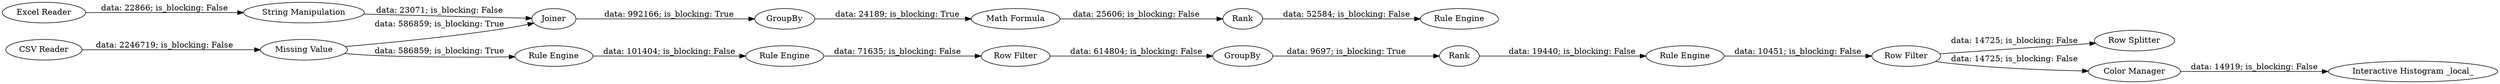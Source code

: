 digraph {
	"8005437692156181030_2" [label="Excel Reader"]
	"8005437692156181030_2118" [label="Row Splitter"]
	"8005437692156181030_2113" [label="Rule Engine"]
	"8005437692156181030_4" [label="Missing Value"]
	"8005437692156181030_2110" [label="Row Filter"]
	"8005437692156181030_3" [label="String Manipulation"]
	"8005437692156181030_2116" [label="Math Formula"]
	"8005437692156181030_7" [label=Rank]
	"8005437692156181030_2115" [label=GroupBy]
	"8005437692156181030_2111" [label=Joiner]
	"8005437692156181030_1" [label="CSV Reader"]
	"8005437692156181030_2112" [label="Row Filter"]
	"8005437692156181030_2109" [label="Color Manager"]
	"8005437692156181030_9" [label="Interactive Histogram _local_"]
	"8005437692156181030_2119" [label="Rule Engine"]
	"8005437692156181030_8" [label="Rule Engine"]
	"8005437692156181030_2117" [label=Rank]
	"8005437692156181030_5" [label=GroupBy]
	"8005437692156181030_2114" [label="Rule Engine"]
	"8005437692156181030_2116" -> "8005437692156181030_2117" [label="data: 25606; is_blocking: False"]
	"8005437692156181030_3" -> "8005437692156181030_2111" [label="data: 23071; is_blocking: False"]
	"8005437692156181030_2113" -> "8005437692156181030_2114" [label="data: 101404; is_blocking: False"]
	"8005437692156181030_2115" -> "8005437692156181030_2116" [label="data: 24189; is_blocking: True"]
	"8005437692156181030_2109" -> "8005437692156181030_9" [label="data: 14919; is_blocking: False"]
	"8005437692156181030_4" -> "8005437692156181030_2113" [label="data: 586859; is_blocking: True"]
	"8005437692156181030_4" -> "8005437692156181030_2111" [label="data: 586859; is_blocking: True"]
	"8005437692156181030_1" -> "8005437692156181030_4" [label="data: 2246719; is_blocking: False"]
	"8005437692156181030_2" -> "8005437692156181030_3" [label="data: 22866; is_blocking: False"]
	"8005437692156181030_8" -> "8005437692156181030_2112" [label="data: 10451; is_blocking: False"]
	"8005437692156181030_2110" -> "8005437692156181030_5" [label="data: 614804; is_blocking: False"]
	"8005437692156181030_7" -> "8005437692156181030_8" [label="data: 19440; is_blocking: False"]
	"8005437692156181030_2112" -> "8005437692156181030_2118" [label="data: 14725; is_blocking: False"]
	"8005437692156181030_2117" -> "8005437692156181030_2119" [label="data: 52584; is_blocking: False"]
	"8005437692156181030_2111" -> "8005437692156181030_2115" [label="data: 992166; is_blocking: True"]
	"8005437692156181030_2114" -> "8005437692156181030_2110" [label="data: 71635; is_blocking: False"]
	"8005437692156181030_5" -> "8005437692156181030_7" [label="data: 9697; is_blocking: True"]
	"8005437692156181030_2112" -> "8005437692156181030_2109" [label="data: 14725; is_blocking: False"]
	rankdir=LR
}
